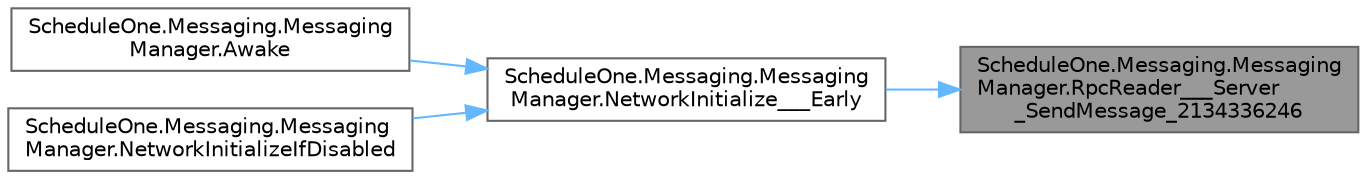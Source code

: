 digraph "ScheduleOne.Messaging.MessagingManager.RpcReader___Server_SendMessage_2134336246"
{
 // LATEX_PDF_SIZE
  bgcolor="transparent";
  edge [fontname=Helvetica,fontsize=10,labelfontname=Helvetica,labelfontsize=10];
  node [fontname=Helvetica,fontsize=10,shape=box,height=0.2,width=0.4];
  rankdir="RL";
  Node1 [id="Node000001",label="ScheduleOne.Messaging.Messaging\lManager.RpcReader___Server\l_SendMessage_2134336246",height=0.2,width=0.4,color="gray40", fillcolor="grey60", style="filled", fontcolor="black",tooltip=" "];
  Node1 -> Node2 [id="edge1_Node000001_Node000002",dir="back",color="steelblue1",style="solid",tooltip=" "];
  Node2 [id="Node000002",label="ScheduleOne.Messaging.Messaging\lManager.NetworkInitialize___Early",height=0.2,width=0.4,color="grey40", fillcolor="white", style="filled",URL="$class_schedule_one_1_1_messaging_1_1_messaging_manager.html#a27ae603738c8fc55a21fd83dc74f8036",tooltip=" "];
  Node2 -> Node3 [id="edge2_Node000002_Node000003",dir="back",color="steelblue1",style="solid",tooltip=" "];
  Node3 [id="Node000003",label="ScheduleOne.Messaging.Messaging\lManager.Awake",height=0.2,width=0.4,color="grey40", fillcolor="white", style="filled",URL="$class_schedule_one_1_1_messaging_1_1_messaging_manager.html#a93131afea05a3635e1586f4bffded5ed",tooltip=" "];
  Node2 -> Node4 [id="edge3_Node000002_Node000004",dir="back",color="steelblue1",style="solid",tooltip=" "];
  Node4 [id="Node000004",label="ScheduleOne.Messaging.Messaging\lManager.NetworkInitializeIfDisabled",height=0.2,width=0.4,color="grey40", fillcolor="white", style="filled",URL="$class_schedule_one_1_1_messaging_1_1_messaging_manager.html#a880e7bbcb592088b9c0fc13e1d7f6e74",tooltip=" "];
}
